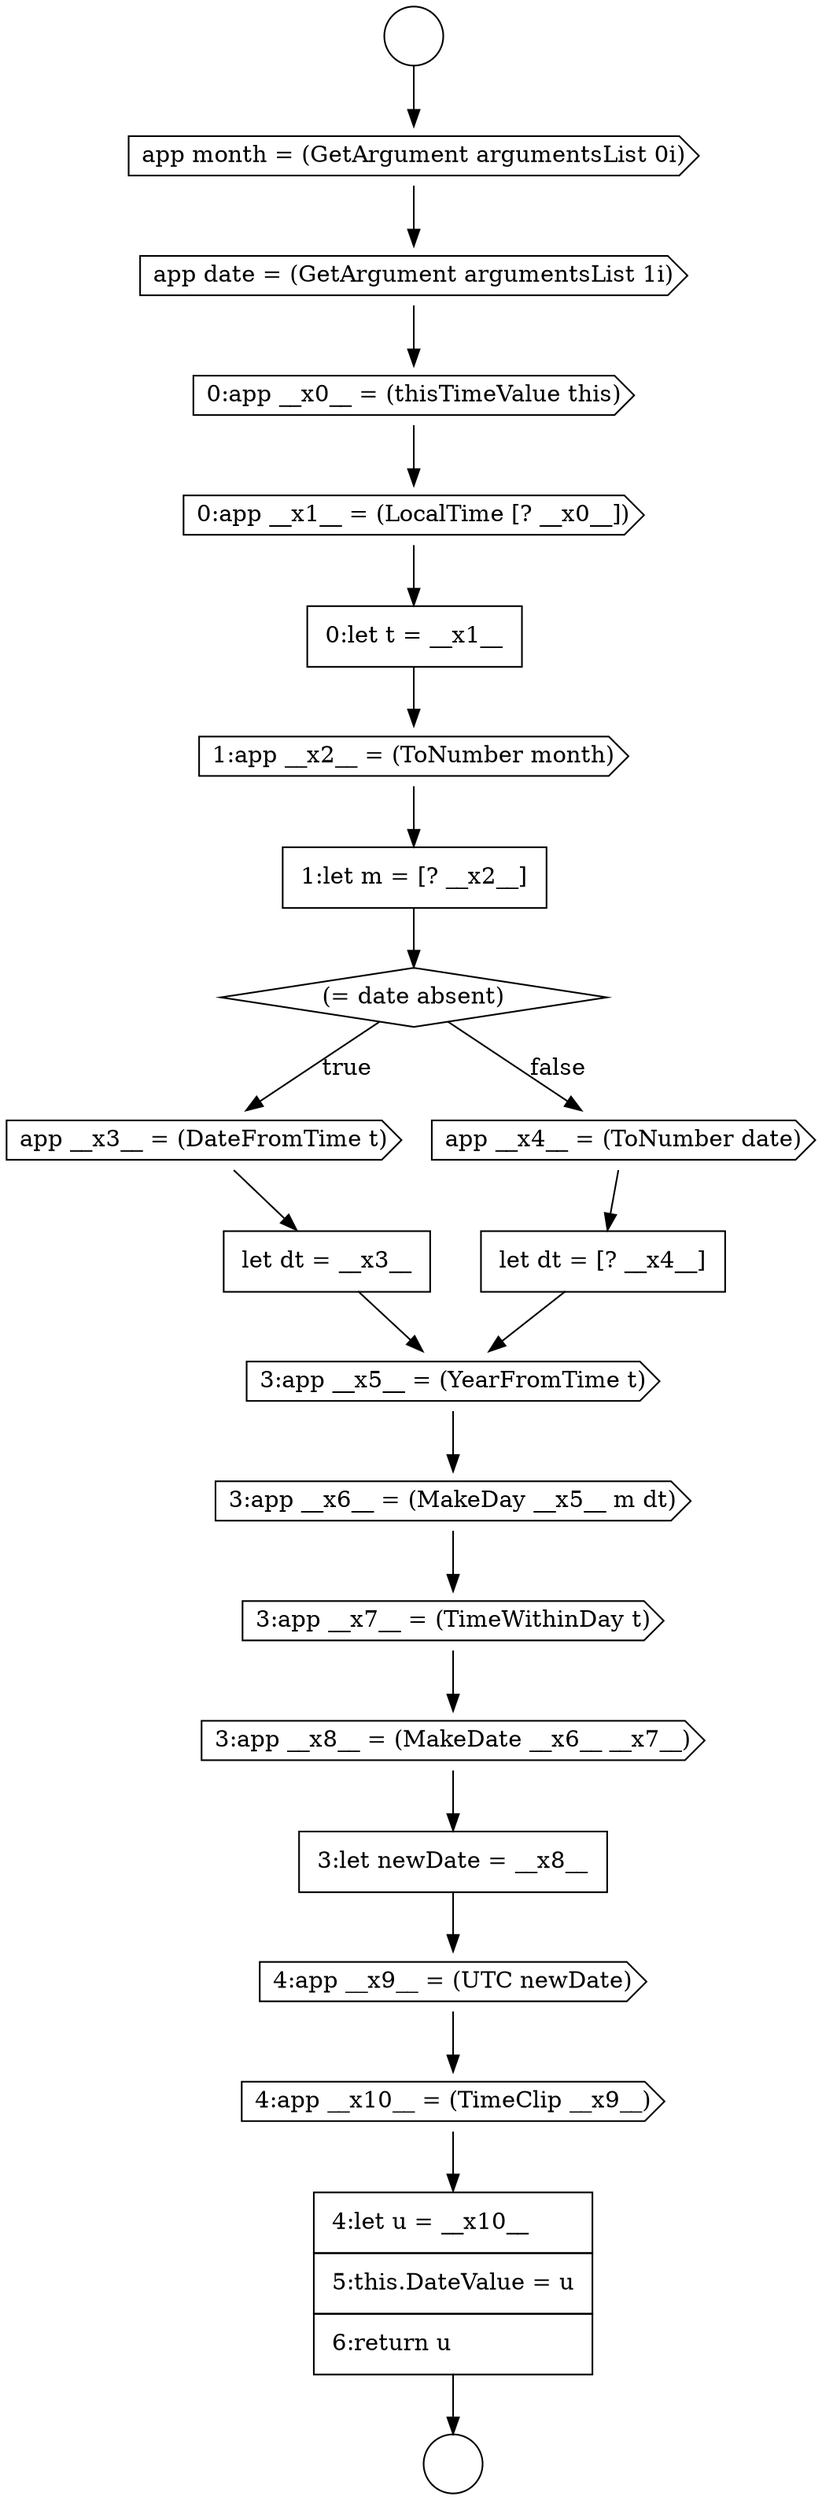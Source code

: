 digraph {
  node13557 [shape=cds, label=<<font color="black">1:app __x2__ = (ToNumber month)</font>> color="black" fillcolor="white" style=filled]
  node13565 [shape=cds, label=<<font color="black">3:app __x6__ = (MakeDay __x5__ m dt)</font>> color="black" fillcolor="white" style=filled]
  node13564 [shape=cds, label=<<font color="black">3:app __x5__ = (YearFromTime t)</font>> color="black" fillcolor="white" style=filled]
  node13554 [shape=cds, label=<<font color="black">0:app __x0__ = (thisTimeValue this)</font>> color="black" fillcolor="white" style=filled]
  node13559 [shape=diamond, label=<<font color="black">(= date absent)</font>> color="black" fillcolor="white" style=filled]
  node13567 [shape=cds, label=<<font color="black">3:app __x8__ = (MakeDate __x6__ __x7__)</font>> color="black" fillcolor="white" style=filled]
  node13555 [shape=cds, label=<<font color="black">0:app __x1__ = (LocalTime [? __x0__])</font>> color="black" fillcolor="white" style=filled]
  node13560 [shape=cds, label=<<font color="black">app __x3__ = (DateFromTime t)</font>> color="black" fillcolor="white" style=filled]
  node13570 [shape=cds, label=<<font color="black">4:app __x10__ = (TimeClip __x9__)</font>> color="black" fillcolor="white" style=filled]
  node13566 [shape=cds, label=<<font color="black">3:app __x7__ = (TimeWithinDay t)</font>> color="black" fillcolor="white" style=filled]
  node13556 [shape=none, margin=0, label=<<font color="black">
    <table border="0" cellborder="1" cellspacing="0" cellpadding="10">
      <tr><td align="left">0:let t = __x1__</td></tr>
    </table>
  </font>> color="black" fillcolor="white" style=filled]
  node13552 [shape=cds, label=<<font color="black">app month = (GetArgument argumentsList 0i)</font>> color="black" fillcolor="white" style=filled]
  node13571 [shape=none, margin=0, label=<<font color="black">
    <table border="0" cellborder="1" cellspacing="0" cellpadding="10">
      <tr><td align="left">4:let u = __x10__</td></tr>
      <tr><td align="left">5:this.DateValue = u</td></tr>
      <tr><td align="left">6:return u</td></tr>
    </table>
  </font>> color="black" fillcolor="white" style=filled]
  node13558 [shape=none, margin=0, label=<<font color="black">
    <table border="0" cellborder="1" cellspacing="0" cellpadding="10">
      <tr><td align="left">1:let m = [? __x2__]</td></tr>
    </table>
  </font>> color="black" fillcolor="white" style=filled]
  node13553 [shape=cds, label=<<font color="black">app date = (GetArgument argumentsList 1i)</font>> color="black" fillcolor="white" style=filled]
  node13551 [shape=circle label=" " color="black" fillcolor="white" style=filled]
  node13562 [shape=cds, label=<<font color="black">app __x4__ = (ToNumber date)</font>> color="black" fillcolor="white" style=filled]
  node13568 [shape=none, margin=0, label=<<font color="black">
    <table border="0" cellborder="1" cellspacing="0" cellpadding="10">
      <tr><td align="left">3:let newDate = __x8__</td></tr>
    </table>
  </font>> color="black" fillcolor="white" style=filled]
  node13550 [shape=circle label=" " color="black" fillcolor="white" style=filled]
  node13569 [shape=cds, label=<<font color="black">4:app __x9__ = (UTC newDate)</font>> color="black" fillcolor="white" style=filled]
  node13563 [shape=none, margin=0, label=<<font color="black">
    <table border="0" cellborder="1" cellspacing="0" cellpadding="10">
      <tr><td align="left">let dt = [? __x4__]</td></tr>
    </table>
  </font>> color="black" fillcolor="white" style=filled]
  node13561 [shape=none, margin=0, label=<<font color="black">
    <table border="0" cellborder="1" cellspacing="0" cellpadding="10">
      <tr><td align="left">let dt = __x3__</td></tr>
    </table>
  </font>> color="black" fillcolor="white" style=filled]
  node13558 -> node13559 [ color="black"]
  node13556 -> node13557 [ color="black"]
  node13554 -> node13555 [ color="black"]
  node13567 -> node13568 [ color="black"]
  node13560 -> node13561 [ color="black"]
  node13571 -> node13551 [ color="black"]
  node13568 -> node13569 [ color="black"]
  node13552 -> node13553 [ color="black"]
  node13557 -> node13558 [ color="black"]
  node13561 -> node13564 [ color="black"]
  node13570 -> node13571 [ color="black"]
  node13564 -> node13565 [ color="black"]
  node13566 -> node13567 [ color="black"]
  node13553 -> node13554 [ color="black"]
  node13550 -> node13552 [ color="black"]
  node13569 -> node13570 [ color="black"]
  node13565 -> node13566 [ color="black"]
  node13562 -> node13563 [ color="black"]
  node13555 -> node13556 [ color="black"]
  node13563 -> node13564 [ color="black"]
  node13559 -> node13560 [label=<<font color="black">true</font>> color="black"]
  node13559 -> node13562 [label=<<font color="black">false</font>> color="black"]
}
